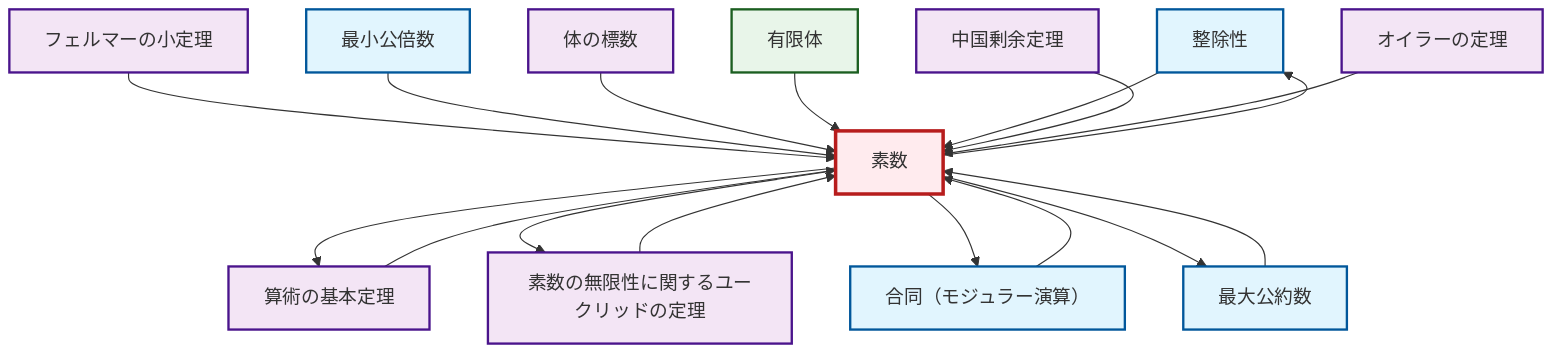 graph TD
    classDef definition fill:#e1f5fe,stroke:#01579b,stroke-width:2px
    classDef theorem fill:#f3e5f5,stroke:#4a148c,stroke-width:2px
    classDef axiom fill:#fff3e0,stroke:#e65100,stroke-width:2px
    classDef example fill:#e8f5e9,stroke:#1b5e20,stroke-width:2px
    classDef current fill:#ffebee,stroke:#b71c1c,stroke-width:3px
    def-divisibility["整除性"]:::definition
    thm-field-characteristic["体の標数"]:::theorem
    def-gcd["最大公約数"]:::definition
    def-lcm["最小公倍数"]:::definition
    def-congruence["合同（モジュラー演算）"]:::definition
    thm-euler["オイラーの定理"]:::theorem
    thm-fundamental-arithmetic["算術の基本定理"]:::theorem
    def-prime["素数"]:::definition
    ex-finite-field["有限体"]:::example
    thm-euclid-infinitude-primes["素数の無限性に関するユークリッドの定理"]:::theorem
    thm-fermat-little["フェルマーの小定理"]:::theorem
    thm-chinese-remainder["中国剰余定理"]:::theorem
    def-prime --> def-divisibility
    def-prime --> thm-fundamental-arithmetic
    thm-fermat-little --> def-prime
    def-lcm --> def-prime
    def-prime --> thm-euclid-infinitude-primes
    thm-field-characteristic --> def-prime
    ex-finite-field --> def-prime
    thm-fundamental-arithmetic --> def-prime
    def-congruence --> def-prime
    def-divisibility --> def-prime
    def-prime --> def-congruence
    thm-euclid-infinitude-primes --> def-prime
    def-gcd --> def-prime
    thm-chinese-remainder --> def-prime
    def-prime --> def-gcd
    thm-euler --> def-prime
    class def-prime current